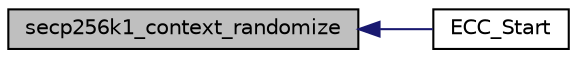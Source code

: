 digraph "secp256k1_context_randomize"
{
  edge [fontname="Helvetica",fontsize="10",labelfontname="Helvetica",labelfontsize="10"];
  node [fontname="Helvetica",fontsize="10",shape=record];
  rankdir="LR";
  Node19 [label="secp256k1_context_randomize",height=0.2,width=0.4,color="black", fillcolor="grey75", style="filled", fontcolor="black"];
  Node19 -> Node20 [dir="back",color="midnightblue",fontsize="10",style="solid",fontname="Helvetica"];
  Node20 [label="ECC_Start",height=0.2,width=0.4,color="black", fillcolor="white", style="filled",URL="$key_8h.html#a5ee69136607b1012d64a045ee44ccae2",tooltip="Initialize the elliptic curve support. "];
}
